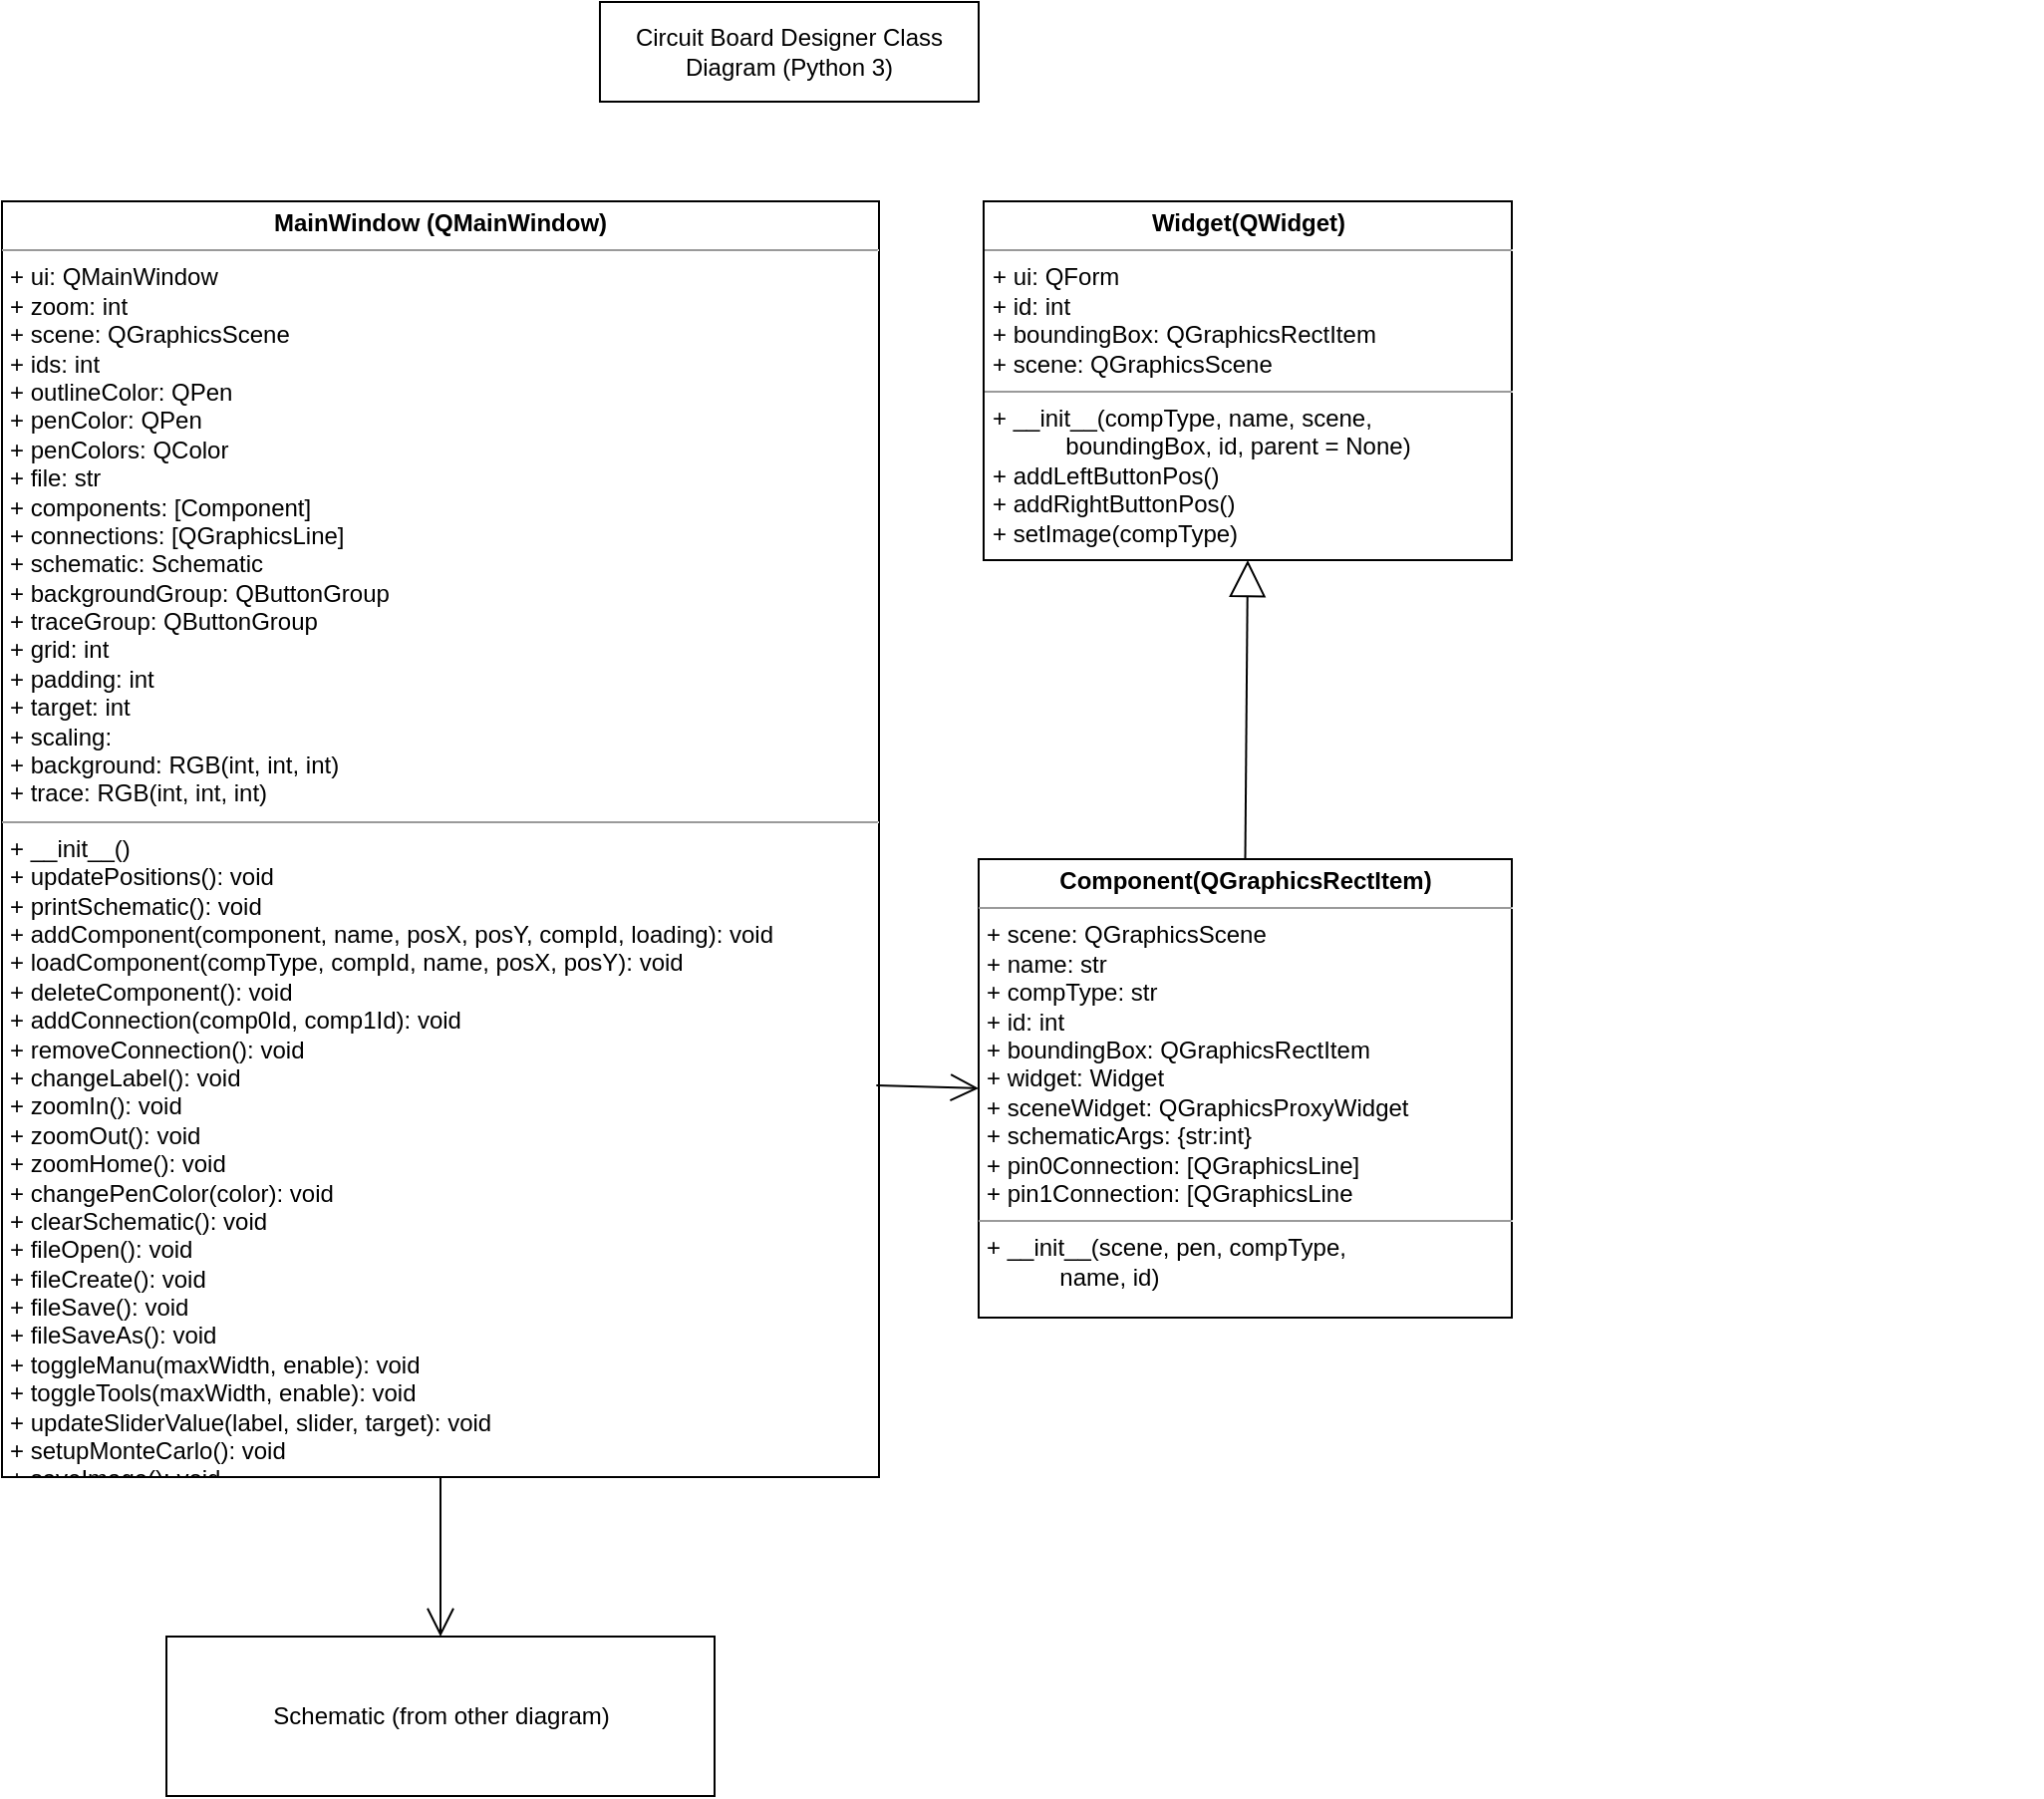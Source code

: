 <mxfile version="14.6.10" type="device"><diagram id="Q2Bec_0a18GhY0V4qPzd" name="Page-1"><mxGraphModel dx="-128" dy="672" grid="1" gridSize="10" guides="1" tooltips="1" connect="1" arrows="1" fold="1" page="1" pageScale="1" pageWidth="850" pageHeight="1100" math="0" shadow="0"><root><mxCell id="0"/><mxCell id="1" parent="0"/><mxCell id="WfHDOFpcp_Ut007Sga82-1" value="&lt;p style=&quot;margin: 0px ; margin-top: 4px ; text-align: center&quot;&gt;&lt;b&gt;MainWindow (QMainWindow)&lt;/b&gt;&lt;/p&gt;&lt;hr size=&quot;1&quot;&gt;&lt;p style=&quot;margin: 0px ; margin-left: 4px&quot;&gt;+ ui: QMainWindow&lt;/p&gt;&lt;p style=&quot;margin: 0px ; margin-left: 4px&quot;&gt;+ zoom: int&lt;/p&gt;&lt;p style=&quot;margin: 0px ; margin-left: 4px&quot;&gt;+ scene: QGraphicsScene&lt;/p&gt;&lt;p style=&quot;margin: 0px ; margin-left: 4px&quot;&gt;+ ids: int&lt;/p&gt;&lt;p style=&quot;margin: 0px ; margin-left: 4px&quot;&gt;+ outlineColor: QPen&lt;/p&gt;&lt;p style=&quot;margin: 0px ; margin-left: 4px&quot;&gt;+ penColor: QPen&lt;/p&gt;&lt;p style=&quot;margin: 0px ; margin-left: 4px&quot;&gt;+ penColors: QColor&lt;/p&gt;&lt;p style=&quot;margin: 0px ; margin-left: 4px&quot;&gt;+ file: str&lt;/p&gt;&lt;p style=&quot;margin: 0px ; margin-left: 4px&quot;&gt;+ components: [Component]&lt;/p&gt;&lt;p style=&quot;margin: 0px ; margin-left: 4px&quot;&gt;+ connections: [QGraphicsLine]&lt;/p&gt;&lt;p style=&quot;margin: 0px ; margin-left: 4px&quot;&gt;+ schematic: Schematic&lt;/p&gt;&lt;p style=&quot;margin: 0px ; margin-left: 4px&quot;&gt;+ backgroundGroup: QButtonGroup&lt;/p&gt;&lt;p style=&quot;margin: 0px ; margin-left: 4px&quot;&gt;+ traceGroup: QButtonGroup&lt;/p&gt;&lt;p style=&quot;margin: 0px ; margin-left: 4px&quot;&gt;+ grid: int&lt;/p&gt;&lt;p style=&quot;margin: 0px ; margin-left: 4px&quot;&gt;+ padding: int&lt;/p&gt;&lt;p style=&quot;margin: 0px ; margin-left: 4px&quot;&gt;+ target: int&lt;/p&gt;&lt;p style=&quot;margin: 0px ; margin-left: 4px&quot;&gt;+ scaling:&lt;/p&gt;&lt;p style=&quot;margin: 0px ; margin-left: 4px&quot;&gt;+ background: RGB(int, int, int)&lt;/p&gt;&lt;p style=&quot;margin: 0px ; margin-left: 4px&quot;&gt;+ trace: RGB(int, int, int)&lt;/p&gt;&lt;hr size=&quot;1&quot;&gt;&lt;p style=&quot;margin: 0px ; margin-left: 4px&quot;&gt;+ __init__()&lt;/p&gt;&lt;p style=&quot;margin: 0px ; margin-left: 4px&quot;&gt;+ updatePositions(): void&lt;/p&gt;&lt;p style=&quot;margin: 0px ; margin-left: 4px&quot;&gt;+ printSchematic(): void&lt;/p&gt;&lt;p style=&quot;margin: 0px ; margin-left: 4px&quot;&gt;+ addComponent(component, name, posX, posY, compId, loading): void&lt;/p&gt;&lt;p style=&quot;margin: 0px ; margin-left: 4px&quot;&gt;+ loadComponent(compType, compId, name, posX, posY): void&lt;/p&gt;&lt;p style=&quot;margin: 0px ; margin-left: 4px&quot;&gt;+ deleteComponent(): void&lt;/p&gt;&lt;p style=&quot;margin: 0px ; margin-left: 4px&quot;&gt;+ addConnection(comp0Id, comp1Id): void&lt;/p&gt;&lt;p style=&quot;margin: 0px ; margin-left: 4px&quot;&gt;+ removeConnection(): void&lt;/p&gt;&lt;p style=&quot;margin: 0px ; margin-left: 4px&quot;&gt;+ changeLabel(): void&lt;/p&gt;&lt;p style=&quot;margin: 0px ; margin-left: 4px&quot;&gt;+ zoomIn(): void&lt;/p&gt;&lt;p style=&quot;margin: 0px ; margin-left: 4px&quot;&gt;+ zoomOut(): void&lt;/p&gt;&lt;p style=&quot;margin: 0px ; margin-left: 4px&quot;&gt;+ zoomHome(): void&lt;/p&gt;&lt;p style=&quot;margin: 0px ; margin-left: 4px&quot;&gt;+ changePenColor(color): void&lt;/p&gt;&lt;p style=&quot;margin: 0px ; margin-left: 4px&quot;&gt;+ clearSchematic(): void&lt;/p&gt;&lt;p style=&quot;margin: 0px ; margin-left: 4px&quot;&gt;+ fileOpen(): void&lt;/p&gt;&lt;p style=&quot;margin: 0px ; margin-left: 4px&quot;&gt;+ fileCreate(): void&lt;/p&gt;&lt;p style=&quot;margin: 0px ; margin-left: 4px&quot;&gt;+ fileSave(): void&lt;/p&gt;&lt;p style=&quot;margin: 0px ; margin-left: 4px&quot;&gt;+ fileSaveAs(): void&lt;/p&gt;&lt;p style=&quot;margin: 0px ; margin-left: 4px&quot;&gt;+ toggleManu(maxWidth, enable): void&lt;/p&gt;&lt;p style=&quot;margin: 0px ; margin-left: 4px&quot;&gt;+ toggleTools(maxWidth, enable): void&lt;/p&gt;&lt;p style=&quot;margin: 0px ; margin-left: 4px&quot;&gt;+ updateSliderValue(label, slider, target): void&lt;/p&gt;&lt;p style=&quot;margin: 0px ; margin-left: 4px&quot;&gt;+ setupMonteCarlo(): void&lt;/p&gt;&lt;p style=&quot;margin: 0px ; margin-left: 4px&quot;&gt;+ saveImage(): void&lt;/p&gt;" style="verticalAlign=top;align=left;overflow=fill;fontSize=12;fontFamily=Helvetica;html=1;" parent="1" vertex="1"><mxGeometry x="1710" y="150" width="440" height="640" as="geometry"/></mxCell><mxCell id="WfHDOFpcp_Ut007Sga82-2" value="&lt;p style=&quot;margin: 0px ; margin-top: 4px ; text-align: center&quot;&gt;&lt;b&gt;Widget(QWidget)&lt;/b&gt;&lt;/p&gt;&lt;hr size=&quot;1&quot;&gt;&lt;p style=&quot;margin: 0px ; margin-left: 4px&quot;&gt;+ ui: QForm&lt;/p&gt;&lt;p style=&quot;margin: 0px ; margin-left: 4px&quot;&gt;+ id: int&lt;/p&gt;&lt;p style=&quot;margin: 0px ; margin-left: 4px&quot;&gt;+ boundingBox: QGraphicsRectItem&lt;/p&gt;&lt;p style=&quot;margin: 0px ; margin-left: 4px&quot;&gt;+ scene: QGraphicsScene&lt;/p&gt;&lt;hr size=&quot;1&quot;&gt;&lt;p style=&quot;margin: 0px ; margin-left: 4px&quot;&gt;+ __init__(compType, name, scene,&amp;nbsp;&lt;/p&gt;&lt;p style=&quot;margin: 0px ; margin-left: 4px&quot;&gt;&amp;nbsp;&amp;nbsp;&amp;nbsp;&amp;nbsp;&amp;nbsp;&amp;nbsp;&amp;nbsp;&amp;nbsp;&amp;nbsp;&amp;nbsp; boundingBox, id, parent = None&lt;span&gt;)&lt;/span&gt;&lt;/p&gt;&lt;p style=&quot;margin: 0px ; margin-left: 4px&quot;&gt;+ addLeftButtonPos()&lt;/p&gt;&lt;p style=&quot;margin: 0px ; margin-left: 4px&quot;&gt;+ addRightButtonPos()&lt;/p&gt;&lt;p style=&quot;margin: 0px ; margin-left: 4px&quot;&gt;+ setImage(compType)&lt;/p&gt;" style="verticalAlign=top;align=left;overflow=fill;fontSize=12;fontFamily=Helvetica;html=1;" parent="1" vertex="1"><mxGeometry x="2202.5" y="150" width="265" height="180" as="geometry"/></mxCell><mxCell id="WfHDOFpcp_Ut007Sga82-4" style="edgeStyle=orthogonalEdgeStyle;rounded=0;orthogonalLoop=1;jettySize=auto;html=1;exitX=0.5;exitY=1;exitDx=0;exitDy=0;" parent="1" edge="1"><mxGeometry relative="1" as="geometry"><mxPoint x="2725" y="860" as="sourcePoint"/><mxPoint x="2725" y="860" as="targetPoint"/></mxGeometry></mxCell><mxCell id="WfHDOFpcp_Ut007Sga82-10" value="" style="endArrow=block;endSize=16;endFill=0;html=1;exitX=0.5;exitY=0;exitDx=0;exitDy=0;entryX=0.5;entryY=1;entryDx=0;entryDy=0;" parent="1" source="WfHDOFpcp_Ut007Sga82-25" target="WfHDOFpcp_Ut007Sga82-2" edge="1"><mxGeometry width="160" relative="1" as="geometry"><mxPoint x="2845" y="650" as="sourcePoint"/><mxPoint x="3195" y="540" as="targetPoint"/></mxGeometry></mxCell><mxCell id="WfHDOFpcp_Ut007Sga82-15" value="" style="endArrow=open;endFill=1;endSize=12;html=1;exitX=0.997;exitY=0.693;exitDx=0;exitDy=0;entryX=0;entryY=0.5;entryDx=0;entryDy=0;exitPerimeter=0;" parent="1" source="WfHDOFpcp_Ut007Sga82-1" target="WfHDOFpcp_Ut007Sga82-25" edge="1"><mxGeometry width="160" relative="1" as="geometry"><mxPoint x="2590" y="450" as="sourcePoint"/><mxPoint x="2440" y="550" as="targetPoint"/></mxGeometry></mxCell><mxCell id="WfHDOFpcp_Ut007Sga82-16" value="Circuit Board Designer Class Diagram (Python 3)" style="rounded=0;whiteSpace=wrap;html=1;" parent="1" vertex="1"><mxGeometry x="2010" y="50" width="190" height="50" as="geometry"/></mxCell><mxCell id="WfHDOFpcp_Ut007Sga82-25" value="&lt;p style=&quot;margin: 0px ; margin-top: 4px ; text-align: center&quot;&gt;&lt;b&gt;Component(QGraphicsRectItem)&lt;/b&gt;&lt;/p&gt;&lt;hr size=&quot;1&quot;&gt;&lt;p style=&quot;margin: 0px ; margin-left: 4px&quot;&gt;+ scene: QGraphicsScene&lt;/p&gt;&lt;p style=&quot;margin: 0px ; margin-left: 4px&quot;&gt;+ name: str&lt;/p&gt;&lt;p style=&quot;margin: 0px ; margin-left: 4px&quot;&gt;+ compType: str&lt;/p&gt;&lt;p style=&quot;margin: 0px ; margin-left: 4px&quot;&gt;+ id: int&lt;/p&gt;&lt;p style=&quot;margin: 0px ; margin-left: 4px&quot;&gt;+ boundingBox: QGraphicsRectItem&lt;/p&gt;&lt;p style=&quot;margin: 0px ; margin-left: 4px&quot;&gt;+ widget: Widget&lt;/p&gt;&lt;p style=&quot;margin: 0px ; margin-left: 4px&quot;&gt;+ sceneWidget: QGraphicsProxyWidget&lt;/p&gt;&lt;p style=&quot;margin: 0px ; margin-left: 4px&quot;&gt;+ schematicArgs: {str:int}&lt;/p&gt;&lt;p style=&quot;margin: 0px ; margin-left: 4px&quot;&gt;+ pin0Connection: [QGraphicsLine]&lt;/p&gt;&lt;p style=&quot;margin: 0px ; margin-left: 4px&quot;&gt;+ pin1Connection: [QGraphicsLine&lt;/p&gt;&lt;hr size=&quot;1&quot;&gt;&lt;p style=&quot;margin: 0px ; margin-left: 4px&quot;&gt;+ __init__(scene, pen, compType,&amp;nbsp;&lt;/p&gt;&lt;p style=&quot;margin: 0px ; margin-left: 4px&quot;&gt;&amp;nbsp;&amp;nbsp;&amp;nbsp;&amp;nbsp;&amp;nbsp;&amp;nbsp;&amp;nbsp;&amp;nbsp;&amp;nbsp;&amp;nbsp; name, id)&lt;/p&gt;&lt;p style=&quot;margin: 0px ; margin-left: 4px&quot;&gt;&lt;br&gt;&lt;/p&gt;" style="verticalAlign=top;align=left;overflow=fill;fontSize=12;fontFamily=Helvetica;html=1;" parent="1" vertex="1"><mxGeometry x="2200" y="480" width="267.5" height="230" as="geometry"/></mxCell><mxCell id="WfHDOFpcp_Ut007Sga82-27" value="Schematic (from other diagram)" style="html=1;" parent="1" vertex="1"><mxGeometry x="1792.5" y="870" width="275" height="80" as="geometry"/></mxCell><mxCell id="WfHDOFpcp_Ut007Sga82-28" value="" style="endArrow=open;endFill=1;endSize=12;html=1;rounded=0;edgeStyle=orthogonalEdgeStyle;exitX=0.5;exitY=1;exitDx=0;exitDy=0;entryX=0.5;entryY=0;entryDx=0;entryDy=0;" parent="1" source="WfHDOFpcp_Ut007Sga82-1" target="WfHDOFpcp_Ut007Sga82-27" edge="1"><mxGeometry width="160" relative="1" as="geometry"><mxPoint x="2070" y="850" as="sourcePoint"/><mxPoint x="2230" y="850" as="targetPoint"/></mxGeometry></mxCell></root></mxGraphModel></diagram></mxfile>